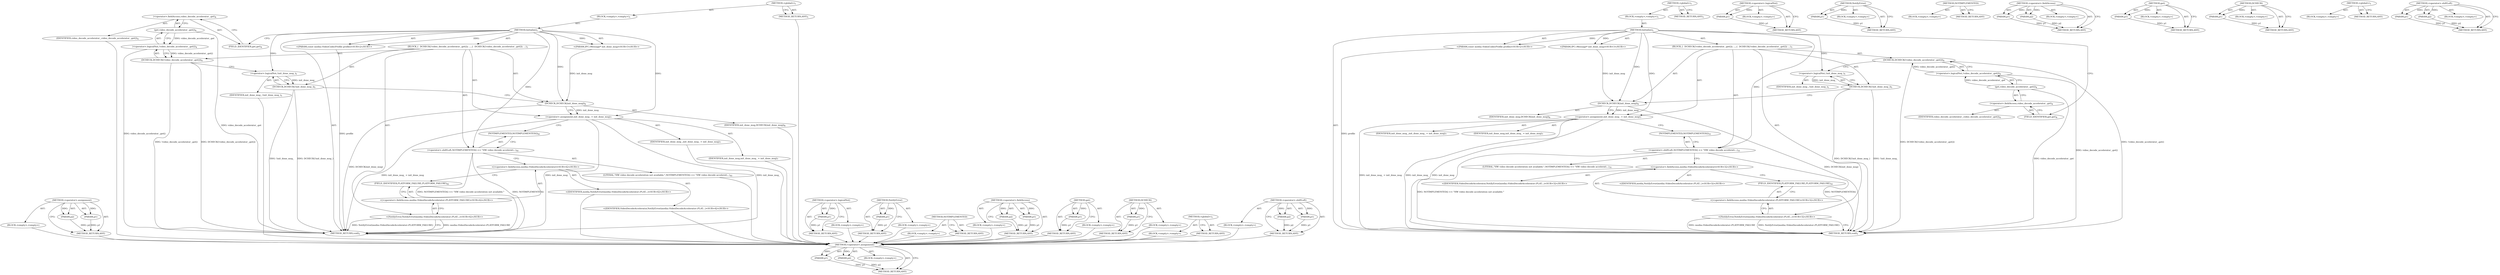 digraph "&lt;operator&gt;.shiftLeft" {
vulnerable_75 [label=<(METHOD,&lt;operator&gt;.assignment)>];
vulnerable_76 [label=<(PARAM,p1)>];
vulnerable_77 [label=<(PARAM,p2)>];
vulnerable_78 [label=<(BLOCK,&lt;empty&gt;,&lt;empty&gt;)>];
vulnerable_79 [label=<(METHOD_RETURN,ANY)>];
vulnerable_6 [label=<(METHOD,&lt;global&gt;)<SUB>1</SUB>>];
vulnerable_7 [label=<(BLOCK,&lt;empty&gt;,&lt;empty&gt;)<SUB>1</SUB>>];
vulnerable_8 [label=<(METHOD,Initialize)<SUB>1</SUB>>];
vulnerable_9 [label="<(PARAM,const media::VideoCodecProfile profile)<SUB>2</SUB>>"];
vulnerable_10 [label="<(PARAM,IPC::Message* init_done_msg)<SUB>3</SUB>>"];
vulnerable_11 [label=<(BLOCK,{
  DCHECK(!video_decode_accelerator_.get());
 ...,{
  DCHECK(!video_decode_accelerator_.get());
 ...)<SUB>3</SUB>>];
vulnerable_12 [label=<(DCHECK,DCHECK(!video_decode_accelerator_.get()))<SUB>4</SUB>>];
vulnerable_13 [label=<(&lt;operator&gt;.logicalNot,!video_decode_accelerator_.get())<SUB>4</SUB>>];
vulnerable_14 [label=<(get,video_decode_accelerator_.get())<SUB>4</SUB>>];
vulnerable_15 [label=<(&lt;operator&gt;.fieldAccess,video_decode_accelerator_.get)<SUB>4</SUB>>];
vulnerable_16 [label=<(IDENTIFIER,video_decode_accelerator_,video_decode_accelerator_.get())<SUB>4</SUB>>];
vulnerable_17 [label=<(FIELD_IDENTIFIER,get,get)<SUB>4</SUB>>];
vulnerable_18 [label=<(DCHECK,DCHECK(!init_done_msg_))<SUB>5</SUB>>];
vulnerable_19 [label=<(&lt;operator&gt;.logicalNot,!init_done_msg_)<SUB>5</SUB>>];
vulnerable_20 [label=<(IDENTIFIER,init_done_msg_,!init_done_msg_)<SUB>5</SUB>>];
vulnerable_21 [label=<(DCHECK,DCHECK(init_done_msg))<SUB>6</SUB>>];
vulnerable_22 [label=<(IDENTIFIER,init_done_msg,DCHECK(init_done_msg))<SUB>6</SUB>>];
vulnerable_23 [label=<(&lt;operator&gt;.assignment,init_done_msg_ = init_done_msg)<SUB>7</SUB>>];
vulnerable_24 [label=<(IDENTIFIER,init_done_msg_,init_done_msg_ = init_done_msg)<SUB>7</SUB>>];
vulnerable_25 [label=<(IDENTIFIER,init_done_msg,init_done_msg_ = init_done_msg)<SUB>7</SUB>>];
vulnerable_26 [label=<(&lt;operator&gt;.shiftLeft,NOTIMPLEMENTED() &lt;&lt; &quot;HW video decode accelerati...)<SUB>41</SUB>>];
vulnerable_27 [label=<(NOTIMPLEMENTED,NOTIMPLEMENTED())<SUB>41</SUB>>];
vulnerable_28 [label=<(LITERAL,&quot;HW video decode acceleration not available.&quot;,NOTIMPLEMENTED() &lt;&lt; &quot;HW video decode accelerati...)<SUB>41</SUB>>];
vulnerable_29 [label="<(NotifyError,NotifyError(media::VideoDecodeAccelerator::PLAT...)<SUB>42</SUB>>"];
vulnerable_30 [label="<(&lt;operator&gt;.fieldAccess,media::VideoDecodeAccelerator::PLATFORM_FAILURE)<SUB>42</SUB>>"];
vulnerable_31 [label="<(&lt;operator&gt;.fieldAccess,media::VideoDecodeAccelerator)<SUB>42</SUB>>"];
vulnerable_32 [label="<(IDENTIFIER,media,NotifyError(media::VideoDecodeAccelerator::PLAT...)<SUB>42</SUB>>"];
vulnerable_33 [label="<(IDENTIFIER,VideoDecodeAccelerator,NotifyError(media::VideoDecodeAccelerator::PLAT...)<SUB>42</SUB>>"];
vulnerable_34 [label=<(FIELD_IDENTIFIER,PLATFORM_FAILURE,PLATFORM_FAILURE)<SUB>42</SUB>>];
vulnerable_35 [label=<(METHOD_RETURN,void)<SUB>1</SUB>>];
vulnerable_37 [label=<(METHOD_RETURN,ANY)<SUB>1</SUB>>];
vulnerable_62 [label=<(METHOD,&lt;operator&gt;.logicalNot)>];
vulnerable_63 [label=<(PARAM,p1)>];
vulnerable_64 [label=<(BLOCK,&lt;empty&gt;,&lt;empty&gt;)>];
vulnerable_65 [label=<(METHOD_RETURN,ANY)>];
vulnerable_88 [label=<(METHOD,NotifyError)>];
vulnerable_89 [label=<(PARAM,p1)>];
vulnerable_90 [label=<(BLOCK,&lt;empty&gt;,&lt;empty&gt;)>];
vulnerable_91 [label=<(METHOD_RETURN,ANY)>];
vulnerable_85 [label=<(METHOD,NOTIMPLEMENTED)>];
vulnerable_86 [label=<(BLOCK,&lt;empty&gt;,&lt;empty&gt;)>];
vulnerable_87 [label=<(METHOD_RETURN,ANY)>];
vulnerable_70 [label=<(METHOD,&lt;operator&gt;.fieldAccess)>];
vulnerable_71 [label=<(PARAM,p1)>];
vulnerable_72 [label=<(PARAM,p2)>];
vulnerable_73 [label=<(BLOCK,&lt;empty&gt;,&lt;empty&gt;)>];
vulnerable_74 [label=<(METHOD_RETURN,ANY)>];
vulnerable_66 [label=<(METHOD,get)>];
vulnerable_67 [label=<(PARAM,p1)>];
vulnerable_68 [label=<(BLOCK,&lt;empty&gt;,&lt;empty&gt;)>];
vulnerable_69 [label=<(METHOD_RETURN,ANY)>];
vulnerable_58 [label=<(METHOD,DCHECK)>];
vulnerable_59 [label=<(PARAM,p1)>];
vulnerable_60 [label=<(BLOCK,&lt;empty&gt;,&lt;empty&gt;)>];
vulnerable_61 [label=<(METHOD_RETURN,ANY)>];
vulnerable_52 [label=<(METHOD,&lt;global&gt;)<SUB>1</SUB>>];
vulnerable_53 [label=<(BLOCK,&lt;empty&gt;,&lt;empty&gt;)>];
vulnerable_54 [label=<(METHOD_RETURN,ANY)>];
vulnerable_80 [label=<(METHOD,&lt;operator&gt;.shiftLeft)>];
vulnerable_81 [label=<(PARAM,p1)>];
vulnerable_82 [label=<(PARAM,p2)>];
vulnerable_83 [label=<(BLOCK,&lt;empty&gt;,&lt;empty&gt;)>];
vulnerable_84 [label=<(METHOD_RETURN,ANY)>];
fixed_75 [label=<(METHOD,&lt;operator&gt;.assignment)>];
fixed_76 [label=<(PARAM,p1)>];
fixed_77 [label=<(PARAM,p2)>];
fixed_78 [label=<(BLOCK,&lt;empty&gt;,&lt;empty&gt;)>];
fixed_79 [label=<(METHOD_RETURN,ANY)>];
fixed_6 [label=<(METHOD,&lt;global&gt;)<SUB>1</SUB>>];
fixed_7 [label=<(BLOCK,&lt;empty&gt;,&lt;empty&gt;)<SUB>1</SUB>>];
fixed_8 [label=<(METHOD,Initialize)<SUB>1</SUB>>];
fixed_9 [label="<(PARAM,const media::VideoCodecProfile profile)<SUB>2</SUB>>"];
fixed_10 [label="<(PARAM,IPC::Message* init_done_msg)<SUB>3</SUB>>"];
fixed_11 [label=<(BLOCK,{
  DCHECK(!video_decode_accelerator_.get());
 ...,{
  DCHECK(!video_decode_accelerator_.get());
 ...)<SUB>3</SUB>>];
fixed_12 [label=<(DCHECK,DCHECK(!video_decode_accelerator_.get()))<SUB>4</SUB>>];
fixed_13 [label=<(&lt;operator&gt;.logicalNot,!video_decode_accelerator_.get())<SUB>4</SUB>>];
fixed_14 [label=<(get,video_decode_accelerator_.get())<SUB>4</SUB>>];
fixed_15 [label=<(&lt;operator&gt;.fieldAccess,video_decode_accelerator_.get)<SUB>4</SUB>>];
fixed_16 [label=<(IDENTIFIER,video_decode_accelerator_,video_decode_accelerator_.get())<SUB>4</SUB>>];
fixed_17 [label=<(FIELD_IDENTIFIER,get,get)<SUB>4</SUB>>];
fixed_18 [label=<(DCHECK,DCHECK(!init_done_msg_))<SUB>5</SUB>>];
fixed_19 [label=<(&lt;operator&gt;.logicalNot,!init_done_msg_)<SUB>5</SUB>>];
fixed_20 [label=<(IDENTIFIER,init_done_msg_,!init_done_msg_)<SUB>5</SUB>>];
fixed_21 [label=<(DCHECK,DCHECK(init_done_msg))<SUB>6</SUB>>];
fixed_22 [label=<(IDENTIFIER,init_done_msg,DCHECK(init_done_msg))<SUB>6</SUB>>];
fixed_23 [label=<(&lt;operator&gt;.assignment,init_done_msg_ = init_done_msg)<SUB>7</SUB>>];
fixed_24 [label=<(IDENTIFIER,init_done_msg_,init_done_msg_ = init_done_msg)<SUB>7</SUB>>];
fixed_25 [label=<(IDENTIFIER,init_done_msg,init_done_msg_ = init_done_msg)<SUB>7</SUB>>];
fixed_26 [label=<(&lt;operator&gt;.shiftLeft,NOTIMPLEMENTED() &lt;&lt; &quot;HW video decode accelerati...)<SUB>31</SUB>>];
fixed_27 [label=<(NOTIMPLEMENTED,NOTIMPLEMENTED())<SUB>31</SUB>>];
fixed_28 [label=<(LITERAL,&quot;HW video decode acceleration not available.&quot;,NOTIMPLEMENTED() &lt;&lt; &quot;HW video decode accelerati...)<SUB>31</SUB>>];
fixed_29 [label="<(NotifyError,NotifyError(media::VideoDecodeAccelerator::PLAT...)<SUB>32</SUB>>"];
fixed_30 [label="<(&lt;operator&gt;.fieldAccess,media::VideoDecodeAccelerator::PLATFORM_FAILURE)<SUB>32</SUB>>"];
fixed_31 [label="<(&lt;operator&gt;.fieldAccess,media::VideoDecodeAccelerator)<SUB>32</SUB>>"];
fixed_32 [label="<(IDENTIFIER,media,NotifyError(media::VideoDecodeAccelerator::PLAT...)<SUB>32</SUB>>"];
fixed_33 [label="<(IDENTIFIER,VideoDecodeAccelerator,NotifyError(media::VideoDecodeAccelerator::PLAT...)<SUB>32</SUB>>"];
fixed_34 [label=<(FIELD_IDENTIFIER,PLATFORM_FAILURE,PLATFORM_FAILURE)<SUB>32</SUB>>];
fixed_35 [label=<(METHOD_RETURN,void)<SUB>1</SUB>>];
fixed_37 [label=<(METHOD_RETURN,ANY)<SUB>1</SUB>>];
fixed_62 [label=<(METHOD,&lt;operator&gt;.logicalNot)>];
fixed_63 [label=<(PARAM,p1)>];
fixed_64 [label=<(BLOCK,&lt;empty&gt;,&lt;empty&gt;)>];
fixed_65 [label=<(METHOD_RETURN,ANY)>];
fixed_88 [label=<(METHOD,NotifyError)>];
fixed_89 [label=<(PARAM,p1)>];
fixed_90 [label=<(BLOCK,&lt;empty&gt;,&lt;empty&gt;)>];
fixed_91 [label=<(METHOD_RETURN,ANY)>];
fixed_85 [label=<(METHOD,NOTIMPLEMENTED)>];
fixed_86 [label=<(BLOCK,&lt;empty&gt;,&lt;empty&gt;)>];
fixed_87 [label=<(METHOD_RETURN,ANY)>];
fixed_70 [label=<(METHOD,&lt;operator&gt;.fieldAccess)>];
fixed_71 [label=<(PARAM,p1)>];
fixed_72 [label=<(PARAM,p2)>];
fixed_73 [label=<(BLOCK,&lt;empty&gt;,&lt;empty&gt;)>];
fixed_74 [label=<(METHOD_RETURN,ANY)>];
fixed_66 [label=<(METHOD,get)>];
fixed_67 [label=<(PARAM,p1)>];
fixed_68 [label=<(BLOCK,&lt;empty&gt;,&lt;empty&gt;)>];
fixed_69 [label=<(METHOD_RETURN,ANY)>];
fixed_58 [label=<(METHOD,DCHECK)>];
fixed_59 [label=<(PARAM,p1)>];
fixed_60 [label=<(BLOCK,&lt;empty&gt;,&lt;empty&gt;)>];
fixed_61 [label=<(METHOD_RETURN,ANY)>];
fixed_52 [label=<(METHOD,&lt;global&gt;)<SUB>1</SUB>>];
fixed_53 [label=<(BLOCK,&lt;empty&gt;,&lt;empty&gt;)>];
fixed_54 [label=<(METHOD_RETURN,ANY)>];
fixed_80 [label=<(METHOD,&lt;operator&gt;.shiftLeft)>];
fixed_81 [label=<(PARAM,p1)>];
fixed_82 [label=<(PARAM,p2)>];
fixed_83 [label=<(BLOCK,&lt;empty&gt;,&lt;empty&gt;)>];
fixed_84 [label=<(METHOD_RETURN,ANY)>];
vulnerable_75 -> vulnerable_76  [key=0, label="AST: "];
vulnerable_75 -> vulnerable_76  [key=1, label="DDG: "];
vulnerable_75 -> vulnerable_78  [key=0, label="AST: "];
vulnerable_75 -> vulnerable_77  [key=0, label="AST: "];
vulnerable_75 -> vulnerable_77  [key=1, label="DDG: "];
vulnerable_75 -> vulnerable_79  [key=0, label="AST: "];
vulnerable_75 -> vulnerable_79  [key=1, label="CFG: "];
vulnerable_76 -> vulnerable_79  [key=0, label="DDG: p1"];
vulnerable_77 -> vulnerable_79  [key=0, label="DDG: p2"];
vulnerable_78 -> fixed_75  [key=0];
vulnerable_79 -> fixed_75  [key=0];
vulnerable_6 -> vulnerable_7  [key=0, label="AST: "];
vulnerable_6 -> vulnerable_37  [key=0, label="AST: "];
vulnerable_6 -> vulnerable_37  [key=1, label="CFG: "];
vulnerable_7 -> vulnerable_8  [key=0, label="AST: "];
vulnerable_8 -> vulnerable_9  [key=0, label="AST: "];
vulnerable_8 -> vulnerable_9  [key=1, label="DDG: "];
vulnerable_8 -> vulnerable_10  [key=0, label="AST: "];
vulnerable_8 -> vulnerable_10  [key=1, label="DDG: "];
vulnerable_8 -> vulnerable_11  [key=0, label="AST: "];
vulnerable_8 -> vulnerable_35  [key=0, label="AST: "];
vulnerable_8 -> vulnerable_17  [key=0, label="CFG: "];
vulnerable_8 -> vulnerable_23  [key=0, label="DDG: "];
vulnerable_8 -> vulnerable_21  [key=0, label="DDG: "];
vulnerable_8 -> vulnerable_26  [key=0, label="DDG: "];
vulnerable_8 -> vulnerable_19  [key=0, label="DDG: "];
vulnerable_9 -> vulnerable_35  [key=0, label="DDG: profile"];
vulnerable_10 -> vulnerable_21  [key=0, label="DDG: init_done_msg"];
vulnerable_11 -> vulnerable_12  [key=0, label="AST: "];
vulnerable_11 -> vulnerable_18  [key=0, label="AST: "];
vulnerable_11 -> vulnerable_21  [key=0, label="AST: "];
vulnerable_11 -> vulnerable_23  [key=0, label="AST: "];
vulnerable_11 -> vulnerable_26  [key=0, label="AST: "];
vulnerable_11 -> vulnerable_29  [key=0, label="AST: "];
vulnerable_12 -> vulnerable_13  [key=0, label="AST: "];
vulnerable_12 -> vulnerable_19  [key=0, label="CFG: "];
vulnerable_12 -> vulnerable_35  [key=0, label="DDG: !video_decode_accelerator_.get()"];
vulnerable_12 -> vulnerable_35  [key=1, label="DDG: DCHECK(!video_decode_accelerator_.get())"];
vulnerable_13 -> vulnerable_14  [key=0, label="AST: "];
vulnerable_13 -> vulnerable_12  [key=0, label="CFG: "];
vulnerable_13 -> vulnerable_12  [key=1, label="DDG: video_decode_accelerator_.get()"];
vulnerable_13 -> vulnerable_35  [key=0, label="DDG: video_decode_accelerator_.get()"];
vulnerable_14 -> vulnerable_15  [key=0, label="AST: "];
vulnerable_14 -> vulnerable_13  [key=0, label="CFG: "];
vulnerable_14 -> vulnerable_13  [key=1, label="DDG: video_decode_accelerator_.get"];
vulnerable_14 -> vulnerable_35  [key=0, label="DDG: video_decode_accelerator_.get"];
vulnerable_15 -> vulnerable_16  [key=0, label="AST: "];
vulnerable_15 -> vulnerable_17  [key=0, label="AST: "];
vulnerable_15 -> vulnerable_14  [key=0, label="CFG: "];
vulnerable_16 -> fixed_75  [key=0];
vulnerable_17 -> vulnerable_15  [key=0, label="CFG: "];
vulnerable_18 -> vulnerable_19  [key=0, label="AST: "];
vulnerable_18 -> vulnerable_21  [key=0, label="CFG: "];
vulnerable_18 -> vulnerable_35  [key=0, label="DDG: !init_done_msg_"];
vulnerable_18 -> vulnerable_35  [key=1, label="DDG: DCHECK(!init_done_msg_)"];
vulnerable_19 -> vulnerable_20  [key=0, label="AST: "];
vulnerable_19 -> vulnerable_18  [key=0, label="CFG: "];
vulnerable_19 -> vulnerable_18  [key=1, label="DDG: init_done_msg_"];
vulnerable_20 -> fixed_75  [key=0];
vulnerable_21 -> vulnerable_22  [key=0, label="AST: "];
vulnerable_21 -> vulnerable_23  [key=0, label="CFG: "];
vulnerable_21 -> vulnerable_23  [key=1, label="DDG: init_done_msg"];
vulnerable_21 -> vulnerable_35  [key=0, label="DDG: DCHECK(init_done_msg)"];
vulnerable_22 -> fixed_75  [key=0];
vulnerable_23 -> vulnerable_24  [key=0, label="AST: "];
vulnerable_23 -> vulnerable_25  [key=0, label="AST: "];
vulnerable_23 -> vulnerable_27  [key=0, label="CFG: "];
vulnerable_23 -> vulnerable_35  [key=0, label="DDG: init_done_msg_"];
vulnerable_23 -> vulnerable_35  [key=1, label="DDG: init_done_msg"];
vulnerable_23 -> vulnerable_35  [key=2, label="DDG: init_done_msg_ = init_done_msg"];
vulnerable_24 -> fixed_75  [key=0];
vulnerable_25 -> fixed_75  [key=0];
vulnerable_26 -> vulnerable_27  [key=0, label="AST: "];
vulnerable_26 -> vulnerable_28  [key=0, label="AST: "];
vulnerable_26 -> vulnerable_31  [key=0, label="CFG: "];
vulnerable_26 -> vulnerable_35  [key=0, label="DDG: NOTIMPLEMENTED()"];
vulnerable_26 -> vulnerable_35  [key=1, label="DDG: NOTIMPLEMENTED() &lt;&lt; &quot;HW video decode acceleration not available.&quot;"];
vulnerable_27 -> vulnerable_26  [key=0, label="CFG: "];
vulnerable_28 -> fixed_75  [key=0];
vulnerable_29 -> vulnerable_30  [key=0, label="AST: "];
vulnerable_29 -> vulnerable_35  [key=0, label="CFG: "];
vulnerable_29 -> vulnerable_35  [key=1, label="DDG: media::VideoDecodeAccelerator::PLATFORM_FAILURE"];
vulnerable_29 -> vulnerable_35  [key=2, label="DDG: NotifyError(media::VideoDecodeAccelerator::PLATFORM_FAILURE)"];
vulnerable_30 -> vulnerable_31  [key=0, label="AST: "];
vulnerable_30 -> vulnerable_34  [key=0, label="AST: "];
vulnerable_30 -> vulnerable_29  [key=0, label="CFG: "];
vulnerable_31 -> vulnerable_32  [key=0, label="AST: "];
vulnerable_31 -> vulnerable_33  [key=0, label="AST: "];
vulnerable_31 -> vulnerable_34  [key=0, label="CFG: "];
vulnerable_32 -> fixed_75  [key=0];
vulnerable_33 -> fixed_75  [key=0];
vulnerable_34 -> vulnerable_30  [key=0, label="CFG: "];
vulnerable_35 -> fixed_75  [key=0];
vulnerable_37 -> fixed_75  [key=0];
vulnerable_62 -> vulnerable_63  [key=0, label="AST: "];
vulnerable_62 -> vulnerable_63  [key=1, label="DDG: "];
vulnerable_62 -> vulnerable_64  [key=0, label="AST: "];
vulnerable_62 -> vulnerable_65  [key=0, label="AST: "];
vulnerable_62 -> vulnerable_65  [key=1, label="CFG: "];
vulnerable_63 -> vulnerable_65  [key=0, label="DDG: p1"];
vulnerable_64 -> fixed_75  [key=0];
vulnerable_65 -> fixed_75  [key=0];
vulnerable_88 -> vulnerable_89  [key=0, label="AST: "];
vulnerable_88 -> vulnerable_89  [key=1, label="DDG: "];
vulnerable_88 -> vulnerable_90  [key=0, label="AST: "];
vulnerable_88 -> vulnerable_91  [key=0, label="AST: "];
vulnerable_88 -> vulnerable_91  [key=1, label="CFG: "];
vulnerable_89 -> vulnerable_91  [key=0, label="DDG: p1"];
vulnerable_90 -> fixed_75  [key=0];
vulnerable_91 -> fixed_75  [key=0];
vulnerable_85 -> vulnerable_86  [key=0, label="AST: "];
vulnerable_85 -> vulnerable_87  [key=0, label="AST: "];
vulnerable_85 -> vulnerable_87  [key=1, label="CFG: "];
vulnerable_86 -> fixed_75  [key=0];
vulnerable_87 -> fixed_75  [key=0];
vulnerable_70 -> vulnerable_71  [key=0, label="AST: "];
vulnerable_70 -> vulnerable_71  [key=1, label="DDG: "];
vulnerable_70 -> vulnerable_73  [key=0, label="AST: "];
vulnerable_70 -> vulnerable_72  [key=0, label="AST: "];
vulnerable_70 -> vulnerable_72  [key=1, label="DDG: "];
vulnerable_70 -> vulnerable_74  [key=0, label="AST: "];
vulnerable_70 -> vulnerable_74  [key=1, label="CFG: "];
vulnerable_71 -> vulnerable_74  [key=0, label="DDG: p1"];
vulnerable_72 -> vulnerable_74  [key=0, label="DDG: p2"];
vulnerable_73 -> fixed_75  [key=0];
vulnerable_74 -> fixed_75  [key=0];
vulnerable_66 -> vulnerable_67  [key=0, label="AST: "];
vulnerable_66 -> vulnerable_67  [key=1, label="DDG: "];
vulnerable_66 -> vulnerable_68  [key=0, label="AST: "];
vulnerable_66 -> vulnerable_69  [key=0, label="AST: "];
vulnerable_66 -> vulnerable_69  [key=1, label="CFG: "];
vulnerable_67 -> vulnerable_69  [key=0, label="DDG: p1"];
vulnerable_68 -> fixed_75  [key=0];
vulnerable_69 -> fixed_75  [key=0];
vulnerable_58 -> vulnerable_59  [key=0, label="AST: "];
vulnerable_58 -> vulnerable_59  [key=1, label="DDG: "];
vulnerable_58 -> vulnerable_60  [key=0, label="AST: "];
vulnerable_58 -> vulnerable_61  [key=0, label="AST: "];
vulnerable_58 -> vulnerable_61  [key=1, label="CFG: "];
vulnerable_59 -> vulnerable_61  [key=0, label="DDG: p1"];
vulnerable_60 -> fixed_75  [key=0];
vulnerable_61 -> fixed_75  [key=0];
vulnerable_52 -> vulnerable_53  [key=0, label="AST: "];
vulnerable_52 -> vulnerable_54  [key=0, label="AST: "];
vulnerable_52 -> vulnerable_54  [key=1, label="CFG: "];
vulnerable_53 -> fixed_75  [key=0];
vulnerable_54 -> fixed_75  [key=0];
vulnerable_80 -> vulnerable_81  [key=0, label="AST: "];
vulnerable_80 -> vulnerable_81  [key=1, label="DDG: "];
vulnerable_80 -> vulnerable_83  [key=0, label="AST: "];
vulnerable_80 -> vulnerable_82  [key=0, label="AST: "];
vulnerable_80 -> vulnerable_82  [key=1, label="DDG: "];
vulnerable_80 -> vulnerable_84  [key=0, label="AST: "];
vulnerable_80 -> vulnerable_84  [key=1, label="CFG: "];
vulnerable_81 -> vulnerable_84  [key=0, label="DDG: p1"];
vulnerable_82 -> vulnerable_84  [key=0, label="DDG: p2"];
vulnerable_83 -> fixed_75  [key=0];
vulnerable_84 -> fixed_75  [key=0];
fixed_75 -> fixed_76  [key=0, label="AST: "];
fixed_75 -> fixed_76  [key=1, label="DDG: "];
fixed_75 -> fixed_78  [key=0, label="AST: "];
fixed_75 -> fixed_77  [key=0, label="AST: "];
fixed_75 -> fixed_77  [key=1, label="DDG: "];
fixed_75 -> fixed_79  [key=0, label="AST: "];
fixed_75 -> fixed_79  [key=1, label="CFG: "];
fixed_76 -> fixed_79  [key=0, label="DDG: p1"];
fixed_77 -> fixed_79  [key=0, label="DDG: p2"];
fixed_6 -> fixed_7  [key=0, label="AST: "];
fixed_6 -> fixed_37  [key=0, label="AST: "];
fixed_6 -> fixed_37  [key=1, label="CFG: "];
fixed_7 -> fixed_8  [key=0, label="AST: "];
fixed_8 -> fixed_9  [key=0, label="AST: "];
fixed_8 -> fixed_9  [key=1, label="DDG: "];
fixed_8 -> fixed_10  [key=0, label="AST: "];
fixed_8 -> fixed_10  [key=1, label="DDG: "];
fixed_8 -> fixed_11  [key=0, label="AST: "];
fixed_8 -> fixed_35  [key=0, label="AST: "];
fixed_8 -> fixed_17  [key=0, label="CFG: "];
fixed_8 -> fixed_23  [key=0, label="DDG: "];
fixed_8 -> fixed_21  [key=0, label="DDG: "];
fixed_8 -> fixed_26  [key=0, label="DDG: "];
fixed_8 -> fixed_19  [key=0, label="DDG: "];
fixed_9 -> fixed_35  [key=0, label="DDG: profile"];
fixed_10 -> fixed_21  [key=0, label="DDG: init_done_msg"];
fixed_11 -> fixed_12  [key=0, label="AST: "];
fixed_11 -> fixed_18  [key=0, label="AST: "];
fixed_11 -> fixed_21  [key=0, label="AST: "];
fixed_11 -> fixed_23  [key=0, label="AST: "];
fixed_11 -> fixed_26  [key=0, label="AST: "];
fixed_11 -> fixed_29  [key=0, label="AST: "];
fixed_12 -> fixed_13  [key=0, label="AST: "];
fixed_12 -> fixed_19  [key=0, label="CFG: "];
fixed_12 -> fixed_35  [key=0, label="DDG: !video_decode_accelerator_.get()"];
fixed_12 -> fixed_35  [key=1, label="DDG: DCHECK(!video_decode_accelerator_.get())"];
fixed_13 -> fixed_14  [key=0, label="AST: "];
fixed_13 -> fixed_12  [key=0, label="CFG: "];
fixed_13 -> fixed_12  [key=1, label="DDG: video_decode_accelerator_.get()"];
fixed_13 -> fixed_35  [key=0, label="DDG: video_decode_accelerator_.get()"];
fixed_14 -> fixed_15  [key=0, label="AST: "];
fixed_14 -> fixed_13  [key=0, label="CFG: "];
fixed_14 -> fixed_13  [key=1, label="DDG: video_decode_accelerator_.get"];
fixed_14 -> fixed_35  [key=0, label="DDG: video_decode_accelerator_.get"];
fixed_15 -> fixed_16  [key=0, label="AST: "];
fixed_15 -> fixed_17  [key=0, label="AST: "];
fixed_15 -> fixed_14  [key=0, label="CFG: "];
fixed_17 -> fixed_15  [key=0, label="CFG: "];
fixed_18 -> fixed_19  [key=0, label="AST: "];
fixed_18 -> fixed_21  [key=0, label="CFG: "];
fixed_18 -> fixed_35  [key=0, label="DDG: !init_done_msg_"];
fixed_18 -> fixed_35  [key=1, label="DDG: DCHECK(!init_done_msg_)"];
fixed_19 -> fixed_20  [key=0, label="AST: "];
fixed_19 -> fixed_18  [key=0, label="CFG: "];
fixed_19 -> fixed_18  [key=1, label="DDG: init_done_msg_"];
fixed_21 -> fixed_22  [key=0, label="AST: "];
fixed_21 -> fixed_23  [key=0, label="CFG: "];
fixed_21 -> fixed_23  [key=1, label="DDG: init_done_msg"];
fixed_21 -> fixed_35  [key=0, label="DDG: DCHECK(init_done_msg)"];
fixed_23 -> fixed_24  [key=0, label="AST: "];
fixed_23 -> fixed_25  [key=0, label="AST: "];
fixed_23 -> fixed_27  [key=0, label="CFG: "];
fixed_23 -> fixed_35  [key=0, label="DDG: init_done_msg_"];
fixed_23 -> fixed_35  [key=1, label="DDG: init_done_msg"];
fixed_23 -> fixed_35  [key=2, label="DDG: init_done_msg_ = init_done_msg"];
fixed_26 -> fixed_27  [key=0, label="AST: "];
fixed_26 -> fixed_28  [key=0, label="AST: "];
fixed_26 -> fixed_31  [key=0, label="CFG: "];
fixed_26 -> fixed_35  [key=0, label="DDG: NOTIMPLEMENTED()"];
fixed_26 -> fixed_35  [key=1, label="DDG: NOTIMPLEMENTED() &lt;&lt; &quot;HW video decode acceleration not available.&quot;"];
fixed_27 -> fixed_26  [key=0, label="CFG: "];
fixed_29 -> fixed_30  [key=0, label="AST: "];
fixed_29 -> fixed_35  [key=0, label="CFG: "];
fixed_29 -> fixed_35  [key=1, label="DDG: media::VideoDecodeAccelerator::PLATFORM_FAILURE"];
fixed_29 -> fixed_35  [key=2, label="DDG: NotifyError(media::VideoDecodeAccelerator::PLATFORM_FAILURE)"];
fixed_30 -> fixed_31  [key=0, label="AST: "];
fixed_30 -> fixed_34  [key=0, label="AST: "];
fixed_30 -> fixed_29  [key=0, label="CFG: "];
fixed_31 -> fixed_32  [key=0, label="AST: "];
fixed_31 -> fixed_33  [key=0, label="AST: "];
fixed_31 -> fixed_34  [key=0, label="CFG: "];
fixed_34 -> fixed_30  [key=0, label="CFG: "];
fixed_62 -> fixed_63  [key=0, label="AST: "];
fixed_62 -> fixed_63  [key=1, label="DDG: "];
fixed_62 -> fixed_64  [key=0, label="AST: "];
fixed_62 -> fixed_65  [key=0, label="AST: "];
fixed_62 -> fixed_65  [key=1, label="CFG: "];
fixed_63 -> fixed_65  [key=0, label="DDG: p1"];
fixed_88 -> fixed_89  [key=0, label="AST: "];
fixed_88 -> fixed_89  [key=1, label="DDG: "];
fixed_88 -> fixed_90  [key=0, label="AST: "];
fixed_88 -> fixed_91  [key=0, label="AST: "];
fixed_88 -> fixed_91  [key=1, label="CFG: "];
fixed_89 -> fixed_91  [key=0, label="DDG: p1"];
fixed_85 -> fixed_86  [key=0, label="AST: "];
fixed_85 -> fixed_87  [key=0, label="AST: "];
fixed_85 -> fixed_87  [key=1, label="CFG: "];
fixed_70 -> fixed_71  [key=0, label="AST: "];
fixed_70 -> fixed_71  [key=1, label="DDG: "];
fixed_70 -> fixed_73  [key=0, label="AST: "];
fixed_70 -> fixed_72  [key=0, label="AST: "];
fixed_70 -> fixed_72  [key=1, label="DDG: "];
fixed_70 -> fixed_74  [key=0, label="AST: "];
fixed_70 -> fixed_74  [key=1, label="CFG: "];
fixed_71 -> fixed_74  [key=0, label="DDG: p1"];
fixed_72 -> fixed_74  [key=0, label="DDG: p2"];
fixed_66 -> fixed_67  [key=0, label="AST: "];
fixed_66 -> fixed_67  [key=1, label="DDG: "];
fixed_66 -> fixed_68  [key=0, label="AST: "];
fixed_66 -> fixed_69  [key=0, label="AST: "];
fixed_66 -> fixed_69  [key=1, label="CFG: "];
fixed_67 -> fixed_69  [key=0, label="DDG: p1"];
fixed_58 -> fixed_59  [key=0, label="AST: "];
fixed_58 -> fixed_59  [key=1, label="DDG: "];
fixed_58 -> fixed_60  [key=0, label="AST: "];
fixed_58 -> fixed_61  [key=0, label="AST: "];
fixed_58 -> fixed_61  [key=1, label="CFG: "];
fixed_59 -> fixed_61  [key=0, label="DDG: p1"];
fixed_52 -> fixed_53  [key=0, label="AST: "];
fixed_52 -> fixed_54  [key=0, label="AST: "];
fixed_52 -> fixed_54  [key=1, label="CFG: "];
fixed_80 -> fixed_81  [key=0, label="AST: "];
fixed_80 -> fixed_81  [key=1, label="DDG: "];
fixed_80 -> fixed_83  [key=0, label="AST: "];
fixed_80 -> fixed_82  [key=0, label="AST: "];
fixed_80 -> fixed_82  [key=1, label="DDG: "];
fixed_80 -> fixed_84  [key=0, label="AST: "];
fixed_80 -> fixed_84  [key=1, label="CFG: "];
fixed_81 -> fixed_84  [key=0, label="DDG: p1"];
fixed_82 -> fixed_84  [key=0, label="DDG: p2"];
}
